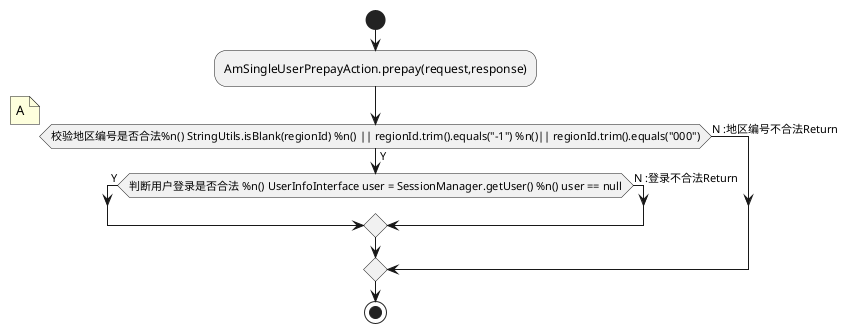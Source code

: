 {
  "sha1": "j3h1cttygvtifkqmpbwce6turbttf5l",
  "insertion": {
    "when": "2024-06-03T18:59:31.429Z",
    "user": "plantuml@gmail.com"
  }
}
@startuml 
start 
:AmSingleUserPrepayAction.prepay(request,response); 
if (校验地区编号是否合法%n() StringUtils.isBlank(regionId) %n() || regionId.trim().equals("-1") %n()|| regionId.trim().equals("000")) then (Y) 
if(判断用户登录是否合法 %n() UserInfoInterface user = SessionManager.getUser() %n() user == null) then (Y) 

else (N :登录不合法Return) 
endif 
else (N :地区编号不合法Return) 
endif 

note left : A 
stop 


@enduml
